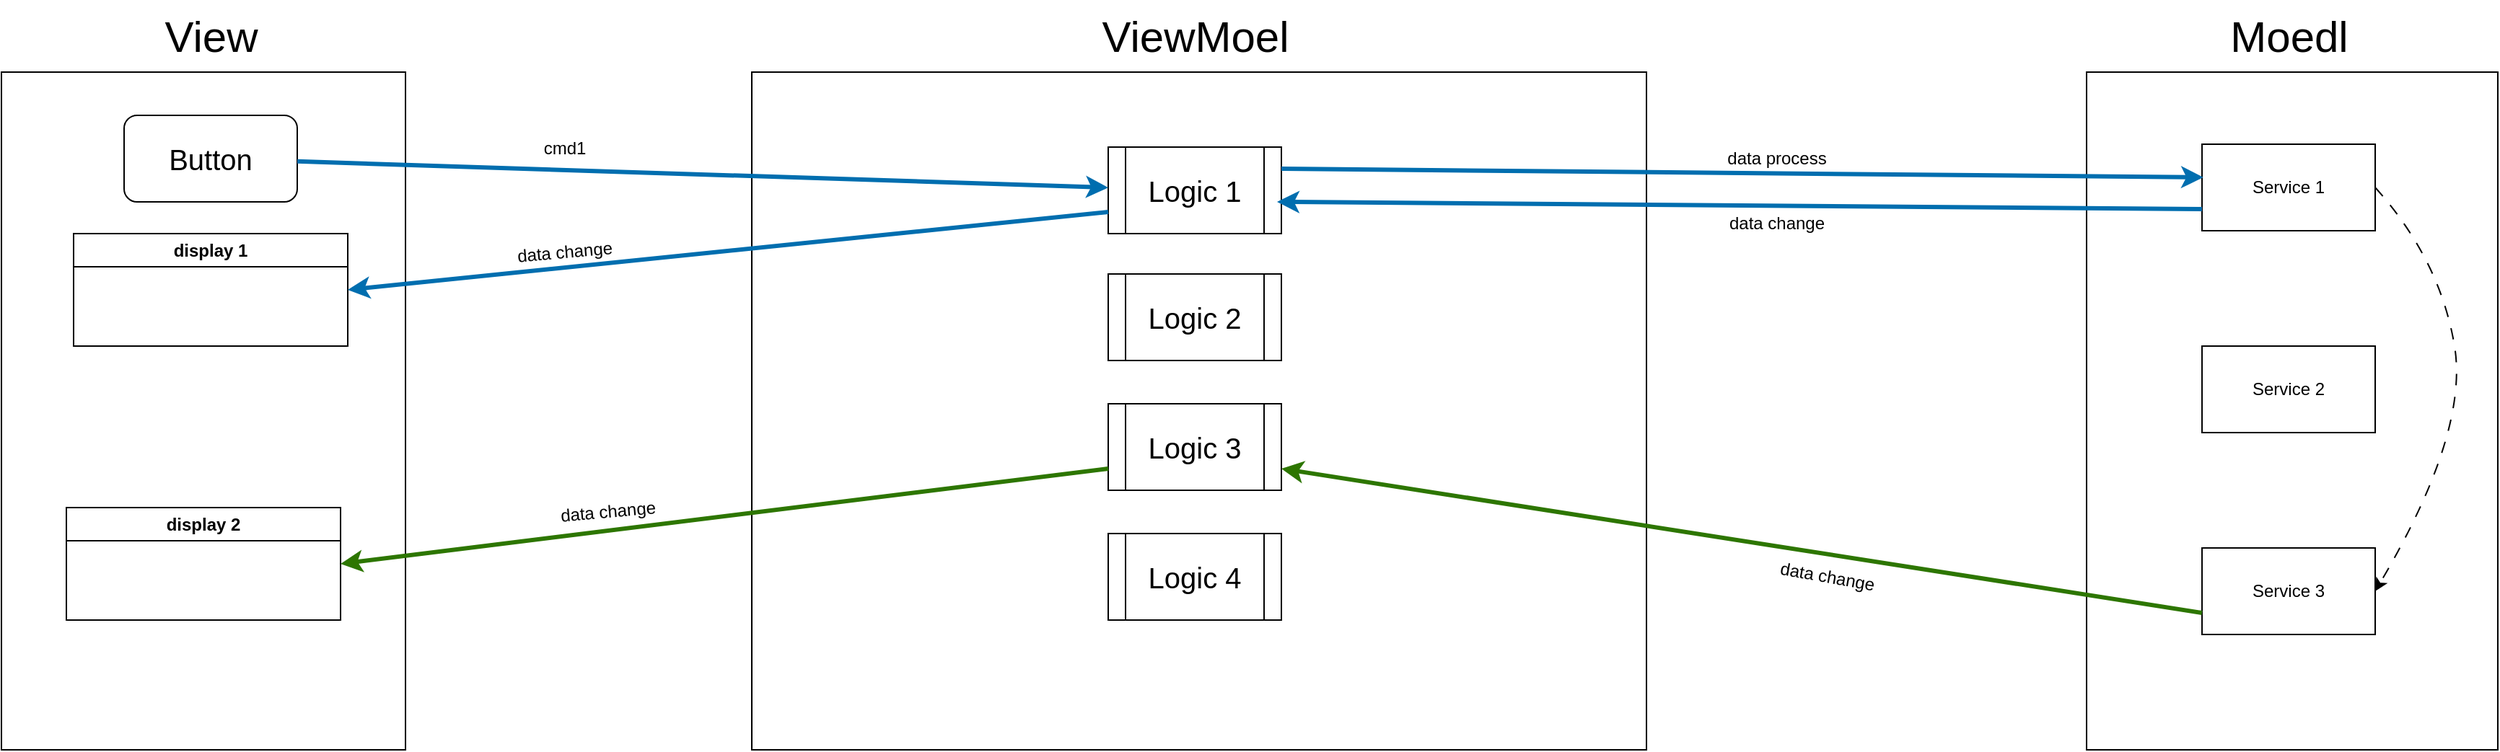 <mxfile version="24.7.5">
  <diagram name="第 1 页" id="2dcqDVq_5tHm5VvzebaM">
    <mxGraphModel dx="2440" dy="1416" grid="1" gridSize="10" guides="1" tooltips="1" connect="1" arrows="1" fold="1" page="1" pageScale="1" pageWidth="827" pageHeight="1169" math="0" shadow="0">
      <root>
        <mxCell id="0" />
        <mxCell id="1" parent="0" />
        <mxCell id="34MX7YV_wcJZiI4TJLVf-53" value="" style="rounded=0;whiteSpace=wrap;html=1;" vertex="1" parent="1">
          <mxGeometry x="710" y="420" width="620" height="470" as="geometry" />
        </mxCell>
        <mxCell id="34MX7YV_wcJZiI4TJLVf-80" value="&lt;font style=&quot;font-size: 30px;&quot;&gt;ViewMoel&lt;/font&gt;" style="text;html=1;align=center;verticalAlign=middle;resizable=0;points=[];autosize=1;strokeColor=none;fillColor=none;" vertex="1" parent="1">
          <mxGeometry x="942" y="370" width="150" height="50" as="geometry" />
        </mxCell>
        <mxCell id="34MX7YV_wcJZiI4TJLVf-81" value="&lt;font style=&quot;font-size: 20px;&quot;&gt;Logic 1&lt;/font&gt;" style="shape=process;whiteSpace=wrap;html=1;backgroundOutline=1;" vertex="1" parent="1">
          <mxGeometry x="957" y="472" width="120" height="60" as="geometry" />
        </mxCell>
        <mxCell id="34MX7YV_wcJZiI4TJLVf-82" value="&lt;font style=&quot;font-size: 20px;&quot;&gt;Logic 2&lt;/font&gt;" style="shape=process;whiteSpace=wrap;html=1;backgroundOutline=1;" vertex="1" parent="1">
          <mxGeometry x="957" y="560" width="120" height="60" as="geometry" />
        </mxCell>
        <mxCell id="34MX7YV_wcJZiI4TJLVf-83" value="&lt;font style=&quot;font-size: 20px;&quot;&gt;Logic 3&lt;/font&gt;" style="shape=process;whiteSpace=wrap;html=1;backgroundOutline=1;" vertex="1" parent="1">
          <mxGeometry x="957" y="650" width="120" height="60" as="geometry" />
        </mxCell>
        <mxCell id="34MX7YV_wcJZiI4TJLVf-84" value="&lt;font style=&quot;font-size: 20px;&quot;&gt;Logic 4&lt;/font&gt;" style="shape=process;whiteSpace=wrap;html=1;backgroundOutline=1;" vertex="1" parent="1">
          <mxGeometry x="957" y="740" width="120" height="60" as="geometry" />
        </mxCell>
        <mxCell id="34MX7YV_wcJZiI4TJLVf-85" value="" style="rounded=0;whiteSpace=wrap;html=1;" vertex="1" parent="1">
          <mxGeometry x="190" y="420" width="280" height="470" as="geometry" />
        </mxCell>
        <mxCell id="34MX7YV_wcJZiI4TJLVf-86" value="&lt;font style=&quot;font-size: 20px;&quot;&gt;Button&lt;/font&gt;" style="rounded=1;whiteSpace=wrap;html=1;" vertex="1" parent="1">
          <mxGeometry x="275" y="450" width="120" height="60" as="geometry" />
        </mxCell>
        <mxCell id="34MX7YV_wcJZiI4TJLVf-87" value="display 1" style="swimlane;whiteSpace=wrap;html=1;" vertex="1" parent="1">
          <mxGeometry x="240" y="532" width="190" height="78" as="geometry" />
        </mxCell>
        <mxCell id="34MX7YV_wcJZiI4TJLVf-92" value="display 2" style="swimlane;whiteSpace=wrap;html=1;" vertex="1" parent="1">
          <mxGeometry x="235" y="722" width="190" height="78" as="geometry" />
        </mxCell>
        <mxCell id="34MX7YV_wcJZiI4TJLVf-93" value="" style="endArrow=classic;html=1;rounded=0;strokeWidth=3;fillColor=#1ba1e2;strokeColor=#006EAF;" edge="1" parent="1" source="34MX7YV_wcJZiI4TJLVf-86" target="34MX7YV_wcJZiI4TJLVf-81">
          <mxGeometry width="50" height="50" relative="1" as="geometry">
            <mxPoint x="527.57" y="360" as="sourcePoint" />
            <mxPoint x="298.999" y="160" as="targetPoint" />
          </mxGeometry>
        </mxCell>
        <mxCell id="34MX7YV_wcJZiI4TJLVf-94" value="" style="endArrow=classic;html=1;rounded=0;entryX=1;entryY=0.5;entryDx=0;entryDy=0;exitX=0;exitY=0.75;exitDx=0;exitDy=0;strokeWidth=3;fillColor=#1ba1e2;strokeColor=#006EAF;" edge="1" parent="1" source="34MX7YV_wcJZiI4TJLVf-81" target="34MX7YV_wcJZiI4TJLVf-87">
          <mxGeometry width="50" height="50" relative="1" as="geometry">
            <mxPoint x="850" y="620" as="sourcePoint" />
            <mxPoint x="900" y="570" as="targetPoint" />
          </mxGeometry>
        </mxCell>
        <mxCell id="34MX7YV_wcJZiI4TJLVf-96" value="" style="endArrow=classic;html=1;rounded=0;entryX=1;entryY=0.5;entryDx=0;entryDy=0;exitX=0;exitY=0.75;exitDx=0;exitDy=0;strokeWidth=3;fillColor=#60a917;strokeColor=#2D7600;" edge="1" parent="1" source="34MX7YV_wcJZiI4TJLVf-83" target="34MX7YV_wcJZiI4TJLVf-92">
          <mxGeometry width="50" height="50" relative="1" as="geometry">
            <mxPoint x="960" y="650" as="sourcePoint" />
            <mxPoint x="1010" y="600" as="targetPoint" />
          </mxGeometry>
        </mxCell>
        <mxCell id="34MX7YV_wcJZiI4TJLVf-97" value="" style="rounded=0;whiteSpace=wrap;html=1;" vertex="1" parent="1">
          <mxGeometry x="1635" y="420" width="285" height="470" as="geometry" />
        </mxCell>
        <mxCell id="34MX7YV_wcJZiI4TJLVf-98" value="&lt;font style=&quot;font-size: 30px;&quot;&gt;Moedl&lt;/font&gt;" style="text;html=1;align=center;verticalAlign=middle;resizable=0;points=[];autosize=1;strokeColor=none;fillColor=none;" vertex="1" parent="1">
          <mxGeometry x="1720" y="370" width="110" height="50" as="geometry" />
        </mxCell>
        <mxCell id="34MX7YV_wcJZiI4TJLVf-99" value="&lt;font style=&quot;font-size: 30px;&quot;&gt;View&lt;/font&gt;" style="text;html=1;align=center;verticalAlign=middle;resizable=0;points=[];autosize=1;strokeColor=none;fillColor=none;" vertex="1" parent="1">
          <mxGeometry x="290" y="370" width="90" height="50" as="geometry" />
        </mxCell>
        <mxCell id="34MX7YV_wcJZiI4TJLVf-104" value="Service 1" style="rounded=0;whiteSpace=wrap;html=1;" vertex="1" parent="1">
          <mxGeometry x="1715" y="470" width="120" height="60" as="geometry" />
        </mxCell>
        <mxCell id="34MX7YV_wcJZiI4TJLVf-106" value="Service 2" style="rounded=0;whiteSpace=wrap;html=1;" vertex="1" parent="1">
          <mxGeometry x="1715" y="610" width="120" height="60" as="geometry" />
        </mxCell>
        <mxCell id="34MX7YV_wcJZiI4TJLVf-107" value="Service 3" style="rounded=0;whiteSpace=wrap;html=1;" vertex="1" parent="1">
          <mxGeometry x="1715" y="750" width="120" height="60" as="geometry" />
        </mxCell>
        <mxCell id="34MX7YV_wcJZiI4TJLVf-108" value="" style="endArrow=classic;html=1;rounded=0;strokeWidth=3;fillColor=#1ba1e2;strokeColor=#006EAF;exitX=1;exitY=0.25;exitDx=0;exitDy=0;entryX=0.008;entryY=0.383;entryDx=0;entryDy=0;entryPerimeter=0;" edge="1" parent="1" source="34MX7YV_wcJZiI4TJLVf-81" target="34MX7YV_wcJZiI4TJLVf-104">
          <mxGeometry width="50" height="50" relative="1" as="geometry">
            <mxPoint x="405" y="492" as="sourcePoint" />
            <mxPoint x="967" y="510" as="targetPoint" />
          </mxGeometry>
        </mxCell>
        <mxCell id="34MX7YV_wcJZiI4TJLVf-109" value="" style="endArrow=classic;html=1;rounded=0;strokeWidth=3;fillColor=#1ba1e2;strokeColor=#006EAF;exitX=0;exitY=0.75;exitDx=0;exitDy=0;entryX=0.975;entryY=0.633;entryDx=0;entryDy=0;entryPerimeter=0;" edge="1" parent="1" source="34MX7YV_wcJZiI4TJLVf-104" target="34MX7YV_wcJZiI4TJLVf-81">
          <mxGeometry width="50" height="50" relative="1" as="geometry">
            <mxPoint x="415" y="502" as="sourcePoint" />
            <mxPoint x="977" y="520" as="targetPoint" />
          </mxGeometry>
        </mxCell>
        <mxCell id="34MX7YV_wcJZiI4TJLVf-110" value="cmd1" style="text;html=1;align=center;verticalAlign=middle;resizable=0;points=[];autosize=1;strokeColor=none;fillColor=none;" vertex="1" parent="1">
          <mxGeometry x="555" y="458" width="50" height="30" as="geometry" />
        </mxCell>
        <mxCell id="34MX7YV_wcJZiI4TJLVf-111" value="data change" style="text;html=1;align=center;verticalAlign=middle;resizable=0;points=[];autosize=1;strokeColor=none;fillColor=none;rotation=-5;" vertex="1" parent="1">
          <mxGeometry x="535" y="530" width="90" height="30" as="geometry" />
        </mxCell>
        <mxCell id="34MX7YV_wcJZiI4TJLVf-112" value="data process" style="text;html=1;align=center;verticalAlign=middle;resizable=0;points=[];autosize=1;strokeColor=none;fillColor=none;" vertex="1" parent="1">
          <mxGeometry x="1375" y="465" width="90" height="30" as="geometry" />
        </mxCell>
        <mxCell id="34MX7YV_wcJZiI4TJLVf-113" value="data change" style="text;html=1;align=center;verticalAlign=middle;resizable=0;points=[];autosize=1;strokeColor=none;fillColor=none;" vertex="1" parent="1">
          <mxGeometry x="1375" y="510" width="90" height="30" as="geometry" />
        </mxCell>
        <mxCell id="34MX7YV_wcJZiI4TJLVf-115" value="" style="endArrow=classic;html=1;rounded=0;entryX=1;entryY=0.75;entryDx=0;entryDy=0;exitX=0;exitY=0.75;exitDx=0;exitDy=0;strokeWidth=3;fillColor=#60a917;strokeColor=#2D7600;" edge="1" parent="1" source="34MX7YV_wcJZiI4TJLVf-107" target="34MX7YV_wcJZiI4TJLVf-83">
          <mxGeometry width="50" height="50" relative="1" as="geometry">
            <mxPoint x="967" y="705" as="sourcePoint" />
            <mxPoint x="435" y="771" as="targetPoint" />
          </mxGeometry>
        </mxCell>
        <mxCell id="34MX7YV_wcJZiI4TJLVf-117" value="data change" style="text;html=1;align=center;verticalAlign=middle;resizable=0;points=[];autosize=1;strokeColor=none;fillColor=none;rotation=-5;" vertex="1" parent="1">
          <mxGeometry x="565" y="710" width="90" height="30" as="geometry" />
        </mxCell>
        <mxCell id="34MX7YV_wcJZiI4TJLVf-122" value="data change" style="text;html=1;align=center;verticalAlign=middle;resizable=0;points=[];autosize=1;strokeColor=none;fillColor=none;rotation=10;" vertex="1" parent="1">
          <mxGeometry x="1410" y="755" width="90" height="30" as="geometry" />
        </mxCell>
        <mxCell id="34MX7YV_wcJZiI4TJLVf-126" value="" style="curved=1;endArrow=classic;html=1;rounded=0;exitX=1;exitY=0.5;exitDx=0;exitDy=0;entryX=1;entryY=0.5;entryDx=0;entryDy=0;dashed=1;dashPattern=8 8;" edge="1" parent="1" source="34MX7YV_wcJZiI4TJLVf-104" target="34MX7YV_wcJZiI4TJLVf-107">
          <mxGeometry width="50" height="50" relative="1" as="geometry">
            <mxPoint x="1200" y="770" as="sourcePoint" />
            <mxPoint x="1250" y="720" as="targetPoint" />
            <Array as="points">
              <mxPoint x="1880" y="550" />
              <mxPoint x="1900" y="670" />
            </Array>
          </mxGeometry>
        </mxCell>
      </root>
    </mxGraphModel>
  </diagram>
</mxfile>
